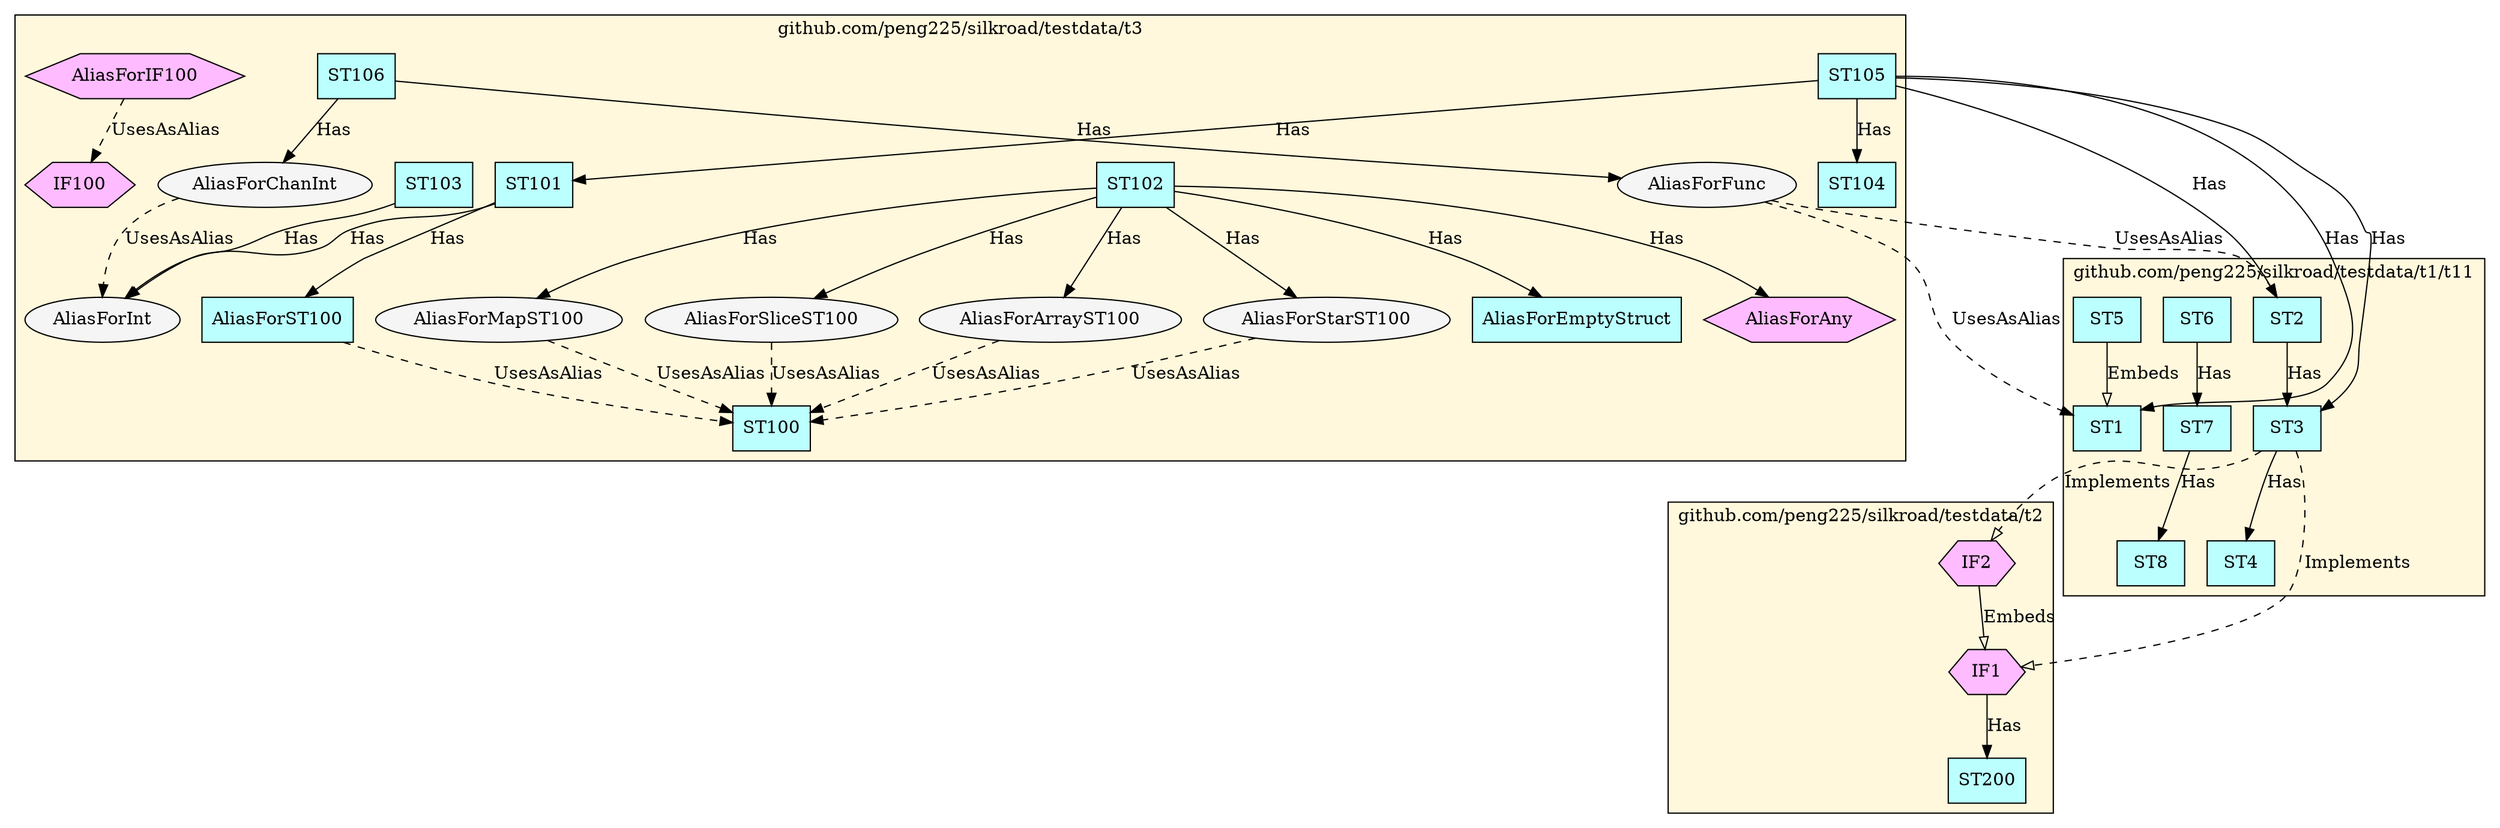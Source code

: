 digraph G {
node[style="filled" fillcolor="whitesmoke"]
subgraph cluster_github_com_peng225_silkroad_testdata_t2 {
  label = "github.com/peng225/silkroad/testdata/t2";
  style = "solid";
  bgcolor = "cornsilk";
  "github.com/peng225/silkroad/testdata/t2.ST200" [label="ST200" shape="rect" fillcolor="paleturquoise1"];
  "github.com/peng225/silkroad/testdata/t2.IF1" [label="IF1" shape="hexagon" fillcolor="plum1"];
  "github.com/peng225/silkroad/testdata/t2.IF2" [label="IF2" shape="hexagon" fillcolor="plum1"];
}
subgraph cluster_github_com_peng225_silkroad_testdata_t1_t11 {
  label = "github.com/peng225/silkroad/testdata/t1/t11";
  style = "solid";
  bgcolor = "cornsilk";
  "github.com/peng225/silkroad/testdata/t1/t11.ST6" [label="ST6" shape="rect" fillcolor="paleturquoise1"];
  "github.com/peng225/silkroad/testdata/t1/t11.ST7" [label="ST7" shape="rect" fillcolor="paleturquoise1"];
  "github.com/peng225/silkroad/testdata/t1/t11.ST8" [label="ST8" shape="rect" fillcolor="paleturquoise1"];
  "github.com/peng225/silkroad/testdata/t1/t11.ST1" [label="ST1" shape="rect" fillcolor="paleturquoise1"];
  "github.com/peng225/silkroad/testdata/t1/t11.ST2" [label="ST2" shape="rect" fillcolor="paleturquoise1"];
  "github.com/peng225/silkroad/testdata/t1/t11.ST3" [label="ST3" shape="rect" fillcolor="paleturquoise1"];
  "github.com/peng225/silkroad/testdata/t1/t11.ST4" [label="ST4" shape="rect" fillcolor="paleturquoise1"];
  "github.com/peng225/silkroad/testdata/t1/t11.ST5" [label="ST5" shape="rect" fillcolor="paleturquoise1"];
}
subgraph cluster_github_com_peng225_silkroad_testdata_t3 {
  label = "github.com/peng225/silkroad/testdata/t3";
  style = "solid";
  bgcolor = "cornsilk";
  "github.com/peng225/silkroad/testdata/t3.ST104" [label="ST104" shape="rect" fillcolor="paleturquoise1"];
  "github.com/peng225/silkroad/testdata/t3.ST105" [label="ST105" shape="rect" fillcolor="paleturquoise1"];
  "github.com/peng225/silkroad/testdata/t3.AliasForST100" [label="AliasForST100" shape="rect" fillcolor="paleturquoise1"];
  "github.com/peng225/silkroad/testdata/t3.ST100" [label="ST100" shape="rect" fillcolor="paleturquoise1"];
  "github.com/peng225/silkroad/testdata/t3.ST102" [label="ST102" shape="rect" fillcolor="paleturquoise1"];
  "github.com/peng225/silkroad/testdata/t3.ST106" [label="ST106" shape="rect" fillcolor="paleturquoise1"];
  "github.com/peng225/silkroad/testdata/t3.AliasForEmptyStruct" [label="AliasForEmptyStruct" shape="rect" fillcolor="paleturquoise1"];
  "github.com/peng225/silkroad/testdata/t3.ST101" [label="ST101" shape="rect" fillcolor="paleturquoise1"];
  "github.com/peng225/silkroad/testdata/t3.ST103" [label="ST103" shape="rect" fillcolor="paleturquoise1"];
  "github.com/peng225/silkroad/testdata/t3.AliasForIF100" [label="AliasForIF100" shape="hexagon" fillcolor="plum1"];
  "github.com/peng225/silkroad/testdata/t3.AliasForAny" [label="AliasForAny" shape="hexagon" fillcolor="plum1"];
  "github.com/peng225/silkroad/testdata/t3.IF100" [label="IF100" shape="hexagon" fillcolor="plum1"];
  "github.com/peng225/silkroad/testdata/t3.AliasForFunc" [label="AliasForFunc" shape="ellipse" fillcolor="whitesmoke"];
  "github.com/peng225/silkroad/testdata/t3.AliasForMapST100" [label="AliasForMapST100" shape="ellipse" fillcolor="whitesmoke"];
  "github.com/peng225/silkroad/testdata/t3.AliasForSliceST100" [label="AliasForSliceST100" shape="ellipse" fillcolor="whitesmoke"];
  "github.com/peng225/silkroad/testdata/t3.AliasForArrayST100" [label="AliasForArrayST100" shape="ellipse" fillcolor="whitesmoke"];
  "github.com/peng225/silkroad/testdata/t3.AliasForStarST100" [label="AliasForStarST100" shape="ellipse" fillcolor="whitesmoke"];
  "github.com/peng225/silkroad/testdata/t3.AliasForChanInt" [label="AliasForChanInt" shape="ellipse" fillcolor="whitesmoke"];
  "github.com/peng225/silkroad/testdata/t3.AliasForInt" [label="AliasForInt" shape="ellipse" fillcolor="whitesmoke"];
}
"github.com/peng225/silkroad/testdata/t3.AliasForMapST100" -> "github.com/peng225/silkroad/testdata/t3.ST100" [label="UsesAsAlias" arrowhead="normal" style="dashed"];
"github.com/peng225/silkroad/testdata/t3.AliasForFunc" -> "github.com/peng225/silkroad/testdata/t1/t11.ST1" [label="UsesAsAlias" arrowhead="normal" style="dashed"];
"github.com/peng225/silkroad/testdata/t3.AliasForFunc" -> "github.com/peng225/silkroad/testdata/t1/t11.ST2" [label="UsesAsAlias" arrowhead="normal" style="dashed"];
"github.com/peng225/silkroad/testdata/t1/t11.ST6" -> "github.com/peng225/silkroad/testdata/t1/t11.ST7" [label="Has" arrowhead="normal" style="solid"];
"github.com/peng225/silkroad/testdata/t1/t11.ST7" -> "github.com/peng225/silkroad/testdata/t1/t11.ST8" [label="Has" arrowhead="normal" style="solid"];
"github.com/peng225/silkroad/testdata/t3.ST101" -> "github.com/peng225/silkroad/testdata/t3.AliasForST100" [label="Has" arrowhead="normal" style="solid"];
"github.com/peng225/silkroad/testdata/t3.ST101" -> "github.com/peng225/silkroad/testdata/t3.AliasForInt" [label="Has" arrowhead="normal" style="solid"];
"github.com/peng225/silkroad/testdata/t3.ST102" -> "github.com/peng225/silkroad/testdata/t3.AliasForSliceST100" [label="Has" arrowhead="normal" style="solid"];
"github.com/peng225/silkroad/testdata/t3.ST102" -> "github.com/peng225/silkroad/testdata/t3.AliasForMapST100" [label="Has" arrowhead="normal" style="solid"];
"github.com/peng225/silkroad/testdata/t3.ST102" -> "github.com/peng225/silkroad/testdata/t3.AliasForAny" [label="Has" arrowhead="normal" style="solid"];
"github.com/peng225/silkroad/testdata/t3.ST102" -> "github.com/peng225/silkroad/testdata/t3.AliasForEmptyStruct" [label="Has" arrowhead="normal" style="solid"];
"github.com/peng225/silkroad/testdata/t3.ST102" -> "github.com/peng225/silkroad/testdata/t3.AliasForStarST100" [label="Has" arrowhead="normal" style="solid"];
"github.com/peng225/silkroad/testdata/t3.ST102" -> "github.com/peng225/silkroad/testdata/t3.AliasForArrayST100" [label="Has" arrowhead="normal" style="solid"];
"github.com/peng225/silkroad/testdata/t1/t11.ST5" -> "github.com/peng225/silkroad/testdata/t1/t11.ST1" [label="Embeds" arrowhead="empty" style="solid"];
"github.com/peng225/silkroad/testdata/t3.AliasForSliceST100" -> "github.com/peng225/silkroad/testdata/t3.ST100" [label="UsesAsAlias" arrowhead="normal" style="dashed"];
"github.com/peng225/silkroad/testdata/t3.AliasForStarST100" -> "github.com/peng225/silkroad/testdata/t3.ST100" [label="UsesAsAlias" arrowhead="normal" style="dashed"];
"github.com/peng225/silkroad/testdata/t3.ST103" -> "github.com/peng225/silkroad/testdata/t3.AliasForInt" [label="Has" arrowhead="normal" style="solid"];
"github.com/peng225/silkroad/testdata/t2.IF1" -> "github.com/peng225/silkroad/testdata/t2.ST200" [label="Has" arrowhead="normal" style="solid"];
"github.com/peng225/silkroad/testdata/t1/t11.ST2" -> "github.com/peng225/silkroad/testdata/t1/t11.ST3" [label="Has" arrowhead="normal" style="solid"];
"github.com/peng225/silkroad/testdata/t3.AliasForIF100" -> "github.com/peng225/silkroad/testdata/t3.IF100" [label="UsesAsAlias" arrowhead="normal" style="dashed"];
"github.com/peng225/silkroad/testdata/t3.ST106" -> "github.com/peng225/silkroad/testdata/t3.AliasForFunc" [label="Has" arrowhead="normal" style="solid"];
"github.com/peng225/silkroad/testdata/t3.ST106" -> "github.com/peng225/silkroad/testdata/t3.AliasForChanInt" [label="Has" arrowhead="normal" style="solid"];
"github.com/peng225/silkroad/testdata/t3.AliasForArrayST100" -> "github.com/peng225/silkroad/testdata/t3.ST100" [label="UsesAsAlias" arrowhead="normal" style="dashed"];
"github.com/peng225/silkroad/testdata/t3.ST105" -> "github.com/peng225/silkroad/testdata/t3.ST104" [label="Has" arrowhead="normal" style="solid"];
"github.com/peng225/silkroad/testdata/t3.ST105" -> "github.com/peng225/silkroad/testdata/t1/t11.ST1" [label="Has" arrowhead="normal" style="solid"];
"github.com/peng225/silkroad/testdata/t3.ST105" -> "github.com/peng225/silkroad/testdata/t1/t11.ST2" [label="Has" arrowhead="normal" style="solid"];
"github.com/peng225/silkroad/testdata/t3.ST105" -> "github.com/peng225/silkroad/testdata/t1/t11.ST3" [label="Has" arrowhead="normal" style="solid"];
"github.com/peng225/silkroad/testdata/t3.ST105" -> "github.com/peng225/silkroad/testdata/t3.ST101" [label="Has" arrowhead="normal" style="solid"];
"github.com/peng225/silkroad/testdata/t2.IF2" -> "github.com/peng225/silkroad/testdata/t2.IF1" [label="Embeds" arrowhead="empty" style="solid"];
"github.com/peng225/silkroad/testdata/t3.AliasForST100" -> "github.com/peng225/silkroad/testdata/t3.ST100" [label="UsesAsAlias" arrowhead="normal" style="dashed"];
"github.com/peng225/silkroad/testdata/t1/t11.ST3" -> "github.com/peng225/silkroad/testdata/t2.IF1" [label="Implements" arrowhead="empty" style="dashed"];
"github.com/peng225/silkroad/testdata/t1/t11.ST3" -> "github.com/peng225/silkroad/testdata/t2.IF2" [label="Implements" arrowhead="empty" style="dashed"];
"github.com/peng225/silkroad/testdata/t1/t11.ST3" -> "github.com/peng225/silkroad/testdata/t1/t11.ST4" [label="Has" arrowhead="normal" style="solid"];
"github.com/peng225/silkroad/testdata/t3.AliasForChanInt" -> "github.com/peng225/silkroad/testdata/t3.AliasForInt" [label="UsesAsAlias" arrowhead="normal" style="dashed"];
}
